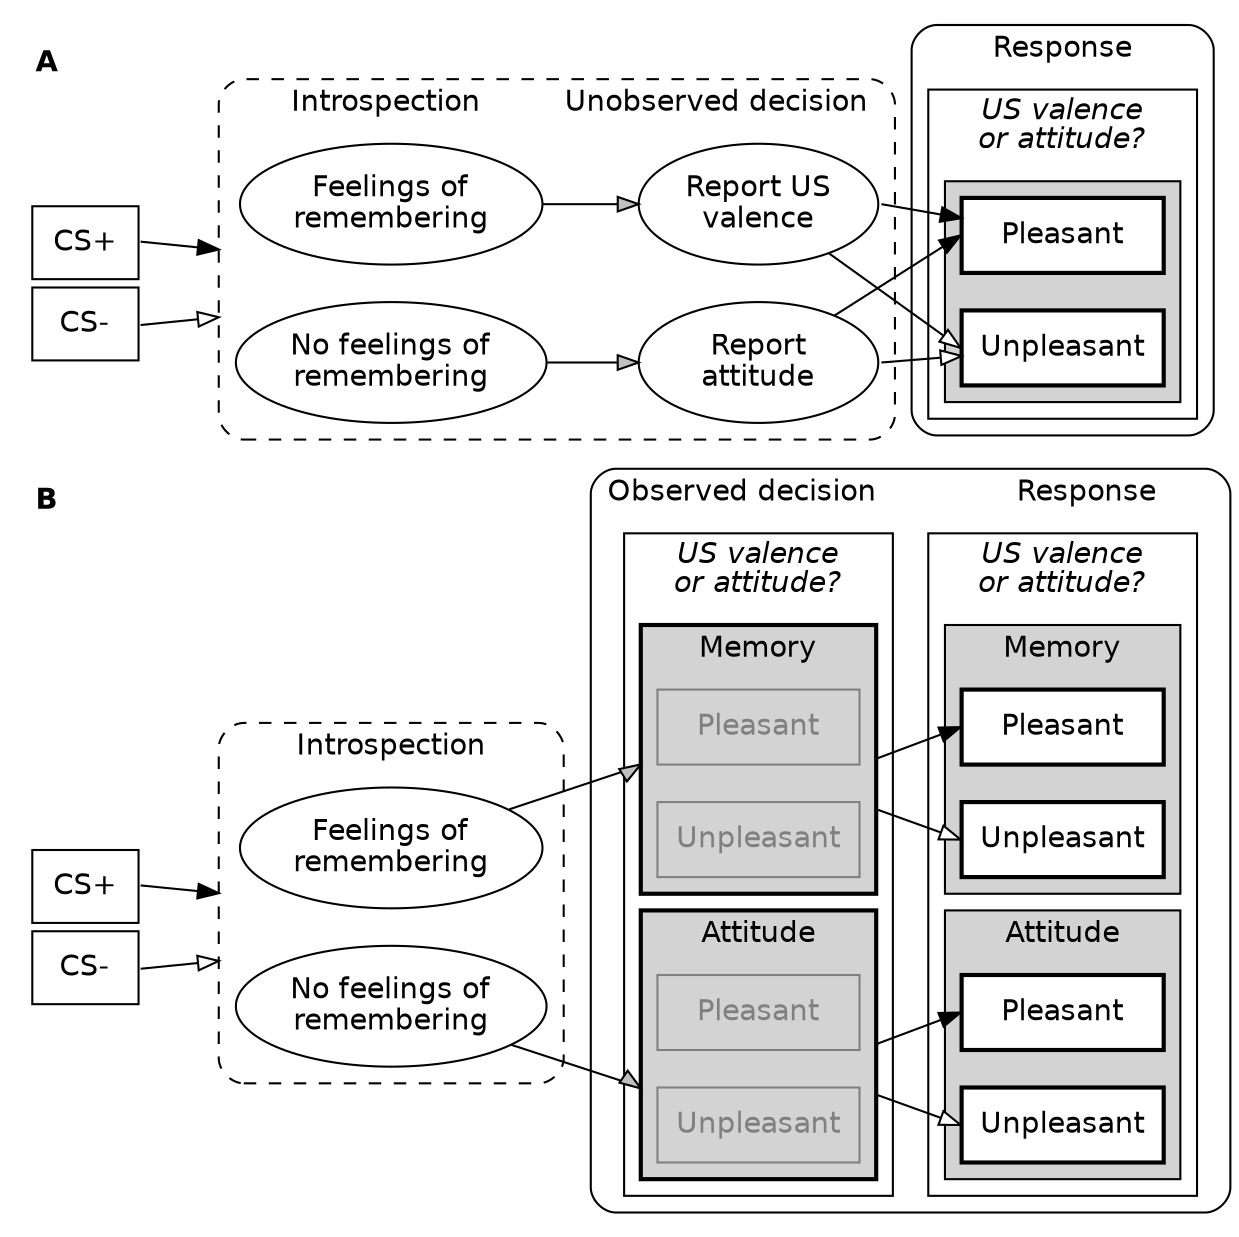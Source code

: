 digraph {
  graph [
    rankdir = LR
    , fontname = Helvetica
    , compound = true
    , splines = false
  ]

  # CS
  node [shape = plaintext, fontname = Helvetica, fontsize = 14]
  cs2 [label = <<TABLE BORDER="0" CELLBORDER="1" CELLSPACING="4"  CELLPADDING="9"><TR><TD PORT="pos">CS+</TD></TR><TR><TD PORT="neg">CS-</TD></TR></TABLE>>, margin = 0.1]
  cs1 [label = <<TABLE BORDER="0" CELLBORDER="1" CELLSPACING="4"  CELLPADDING="9"><TR><TD PORT="pos">CS+</TD></TR><TR><TD PORT="neg">CS-</TD></TR></TABLE>>, margin = 0.1]

  A [label = <<B>A        </B><BR /><BR /><BR />>]

  # Original procedue
  subgraph cluster_0 {
    labeljust = "c";
    style = "rounded, dashed";
    label = "     Introspection         Unobserved decision";
    fontsize = 14;
    
    node [shape = oval, fontname = Helvetica, style = filled, fillcolor = white, height = 0.8, width = 1.6]
    memory11 [label = "Feelings of\nremembering"]
    memory12 [label = "No feelings of\nremembering"]
    
    direct [label = "Report US\nvalence"]
    reverse [label = "Report\nattitude"]

    {rank = same; direct; reverse}
  }

  subgraph cluster_1 {
    labeljust = "c";
    style = "rounded";
    # color = white;
    label = "Response";
    fontsize = 14;

    subgraph cluster_c {
        labeljust = "c";
        style = "";
        color = black;
        fillcolor = lightgrey;
        label = <<I>US valence<BR />or attitude?</I>>;
        fontsize = 14;
    
        subgraph cluster_11 {
            labeljust = "c";
            style = "filled";
            color = black;
            fillcolor = lightgrey;
            label = "";
            fontsize = 14;
            
            
            node [shape = box, fontname = Helvetica, style = "bold,filled", fillcolor = white, width = 1.35, height = 0.5]
            pleasant [label = "Pleasant"]
            unpleasant [label = "Unpleasant"]
        }
    }
  }

  B [label = <<BR /><BR /><B>B        </B>>]
  cs1 -> B [color = white]

  {rank = same; A, B, cs1, cs2}

  # Modified procedue
  subgraph cluster_2 {
    labeljust = "c";
    style = "rounded, dashed";
    label = "Introspection";
    fontsize = 14;
    
    node [shape = oval, fontname = Helvetica, style = filled, fillcolor = white, height = 0.8, width = 1.25]
    memory21 [label = "Feelings of\nremembering"]
    memory22 [label = "No feelings of\nremembering"]
  }

  subgraph cluster_3 {
    labeljust = "c";
    style = "rounded";
    # color = white;
    label = "Observed decision               Response      ";
    fontsize = 14;

    subgraph cluster_y {
        labeljust = "c";
        style = "";
        color = black;
        fillcolor = lightgrey;
        label = <<I>US valence<BR />or attitude?</I>>;
        fontsize = 14;

        subgraph cluster_31 {
            labeljust = "c";
            style = "bold,filled";
            color = black;
            fillcolor = lightgrey;
            label = "Memory";
            fontsize = 14;
            
            
            node [shape = box, fontname = Helvetica, style = filled, fillcolor = lightgrey, width = 1.35, height = 0.5, color = "#808080"]
            pleasant21 [label = "Pleasant", fontcolor = "#808080"]
            unpleasant21 [label = "Unpleasant", fontcolor = "#808080"]
        }

        subgraph cluster_32 {
            labeljust = "c";
            style = "bold,filled";
            color = black;
            fillcolor = lightgrey;
            label = "Attitude";
            fontsize = 14;
            
            
            node [shape = box, fontname = Helvetica, style = filled, fillcolor = lightgrey, width = 1.35, height = 0.5, color = "#808080"]
            pleasant22 [label = "Pleasant", fontcolor = "#808080"]
            unpleasant22 [label = "Unpleasant", fontcolor = "#808080"]
        }
    }


    subgraph cluster_b {
        labeljust = "c";
        style = "";
        color = black;
        fillcolor = lightgrey;
        label = <<I>US valence<BR />or attitude?</I>>;
        fontsize = 14;

        subgraph cluster_41 {
            labeljust = "c";
            style = "filled";
            fillcolor = lightgrey;
            label = "Memory";
            fontsize = 14;
            
            
            node [shape = box, fontname = Helvetica, style = "bold,filled", fillcolor = white, width = 1.35, height = 0.5]
            pleasant31 [label = "Pleasant"]
            unpleasant31 [label = "Unpleasant"]
        }

        subgraph cluster_42 {
            labeljust = "c";
            style = "filled";
            fillcolor = lightgrey;
            label = "Attitude";
            fontsize = 14;
            
            
            node [shape = box, fontname = Helvetica, style = "bold,filled", fillcolor = white, width = 1.35, height = 0.5]
            pleasant32 [label = "Pleasant"]
            unpleasant32 [label = "Unpleasant"]
        }
    }
  }


  # Edges
  edge [arrowhead = "normal", fontname = Helvetica]
  cs1:pos -> memory11:s [lhead = cluster_0]
  cs1:neg -> memory12:n [lhead = cluster_0, fillcolor = "white"]
  memory11 -> direct [fillcolor = "grey"]
  memory12 -> reverse [fillcolor = "grey"]
  
  direct:e -> pleasant
  reverse:e -> unpleasant [fillcolor = "white"]
  direct -> unpleasant:w [fillcolor = "white"]
  reverse -> pleasant:w
  
  cs2:pos -> memory21:s [lhead = cluster_2]
  cs2:neg -> memory22:n [lhead = cluster_2, fillcolor = "white"]
  memory21 -> pleasant21 [lhead = cluster_31, fillcolor = "grey"]
  memory22 -> unpleasant22 [lhead = cluster_32, fillcolor = "grey"]

  pleasant21:se -> pleasant31:w [ltail = cluster_31]
  unpleasant21:ne -> unpleasant31:w [ltail = cluster_31, fillcolor = "white"]
  pleasant22:se -> pleasant32:w [ltail = cluster_32]
  unpleasant22:ne -> unpleasant32:w [ltail = cluster_32, fillcolor = "white"]
}
